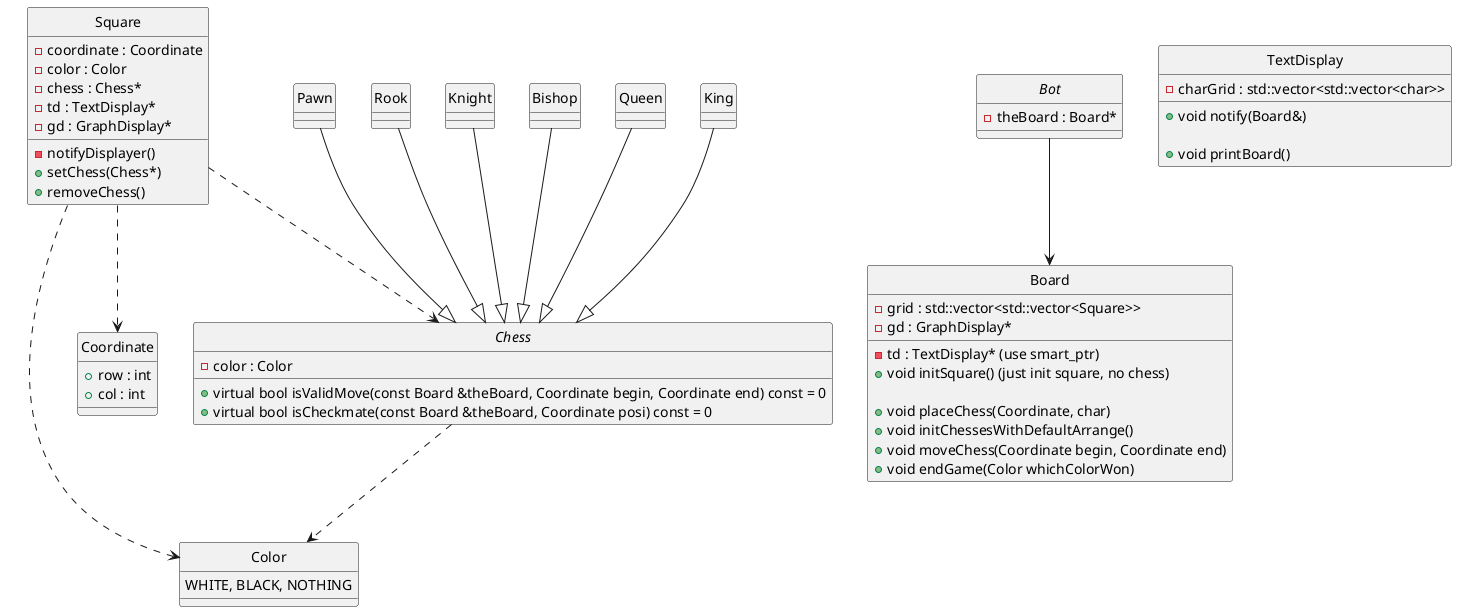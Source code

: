 @startuml UML
hide circle



enum Color {
    WHITE, BLACK, NOTHING
}
struct Coordinate {
    + row : int
    + col : int
}

class Square {
    - coordinate : Coordinate
    - color : Color
    - chess : Chess*
    - td : TextDisplay*
    - gd : GraphDisplay*
    - notifyDisplayer()
    + setChess(Chess*)
    + removeChess()
}
Square ..> Color
Square ..> Coordinate
Square ..> Chess

abstract class Chess {
    - color : Color
    + virtual bool isValidMove(const Board &theBoard, Coordinate begin, Coordinate end) const = 0
    + virtual bool isCheckmate(const Board &theBoard, Coordinate posi) const = 0
}
Chess ..> Color

class Pawn {

}
Pawn --|> Chess

class Rook {

}
Rook --|> Chess

class Knight {

}
Knight --|> Chess

class Bishop {

}
Bishop --|> Chess

class Queen {

}
Queen --|> Chess

class King {

}
King --|> Chess


class Board {
    - grid : std::vector<std::vector<Square>>
    - td : TextDisplay* (use smart_ptr)
    - gd : GraphDisplay*


    + void initSquare() (just init square, no chess)

    + void placeChess(Coordinate, char)
    + void initChessesWithDefaultArrange()
    + void moveChess(Coordinate begin, Coordinate end)
    + void endGame(Color whichColorWon)
}

class TextDisplay {
    - charGrid : std::vector<std::vector<char>>
    
    + void notify(Board&)

    + void printBoard()
}




abstract class Bot {
    - theBoard : Board*
}
Bot --> Board


@enduml